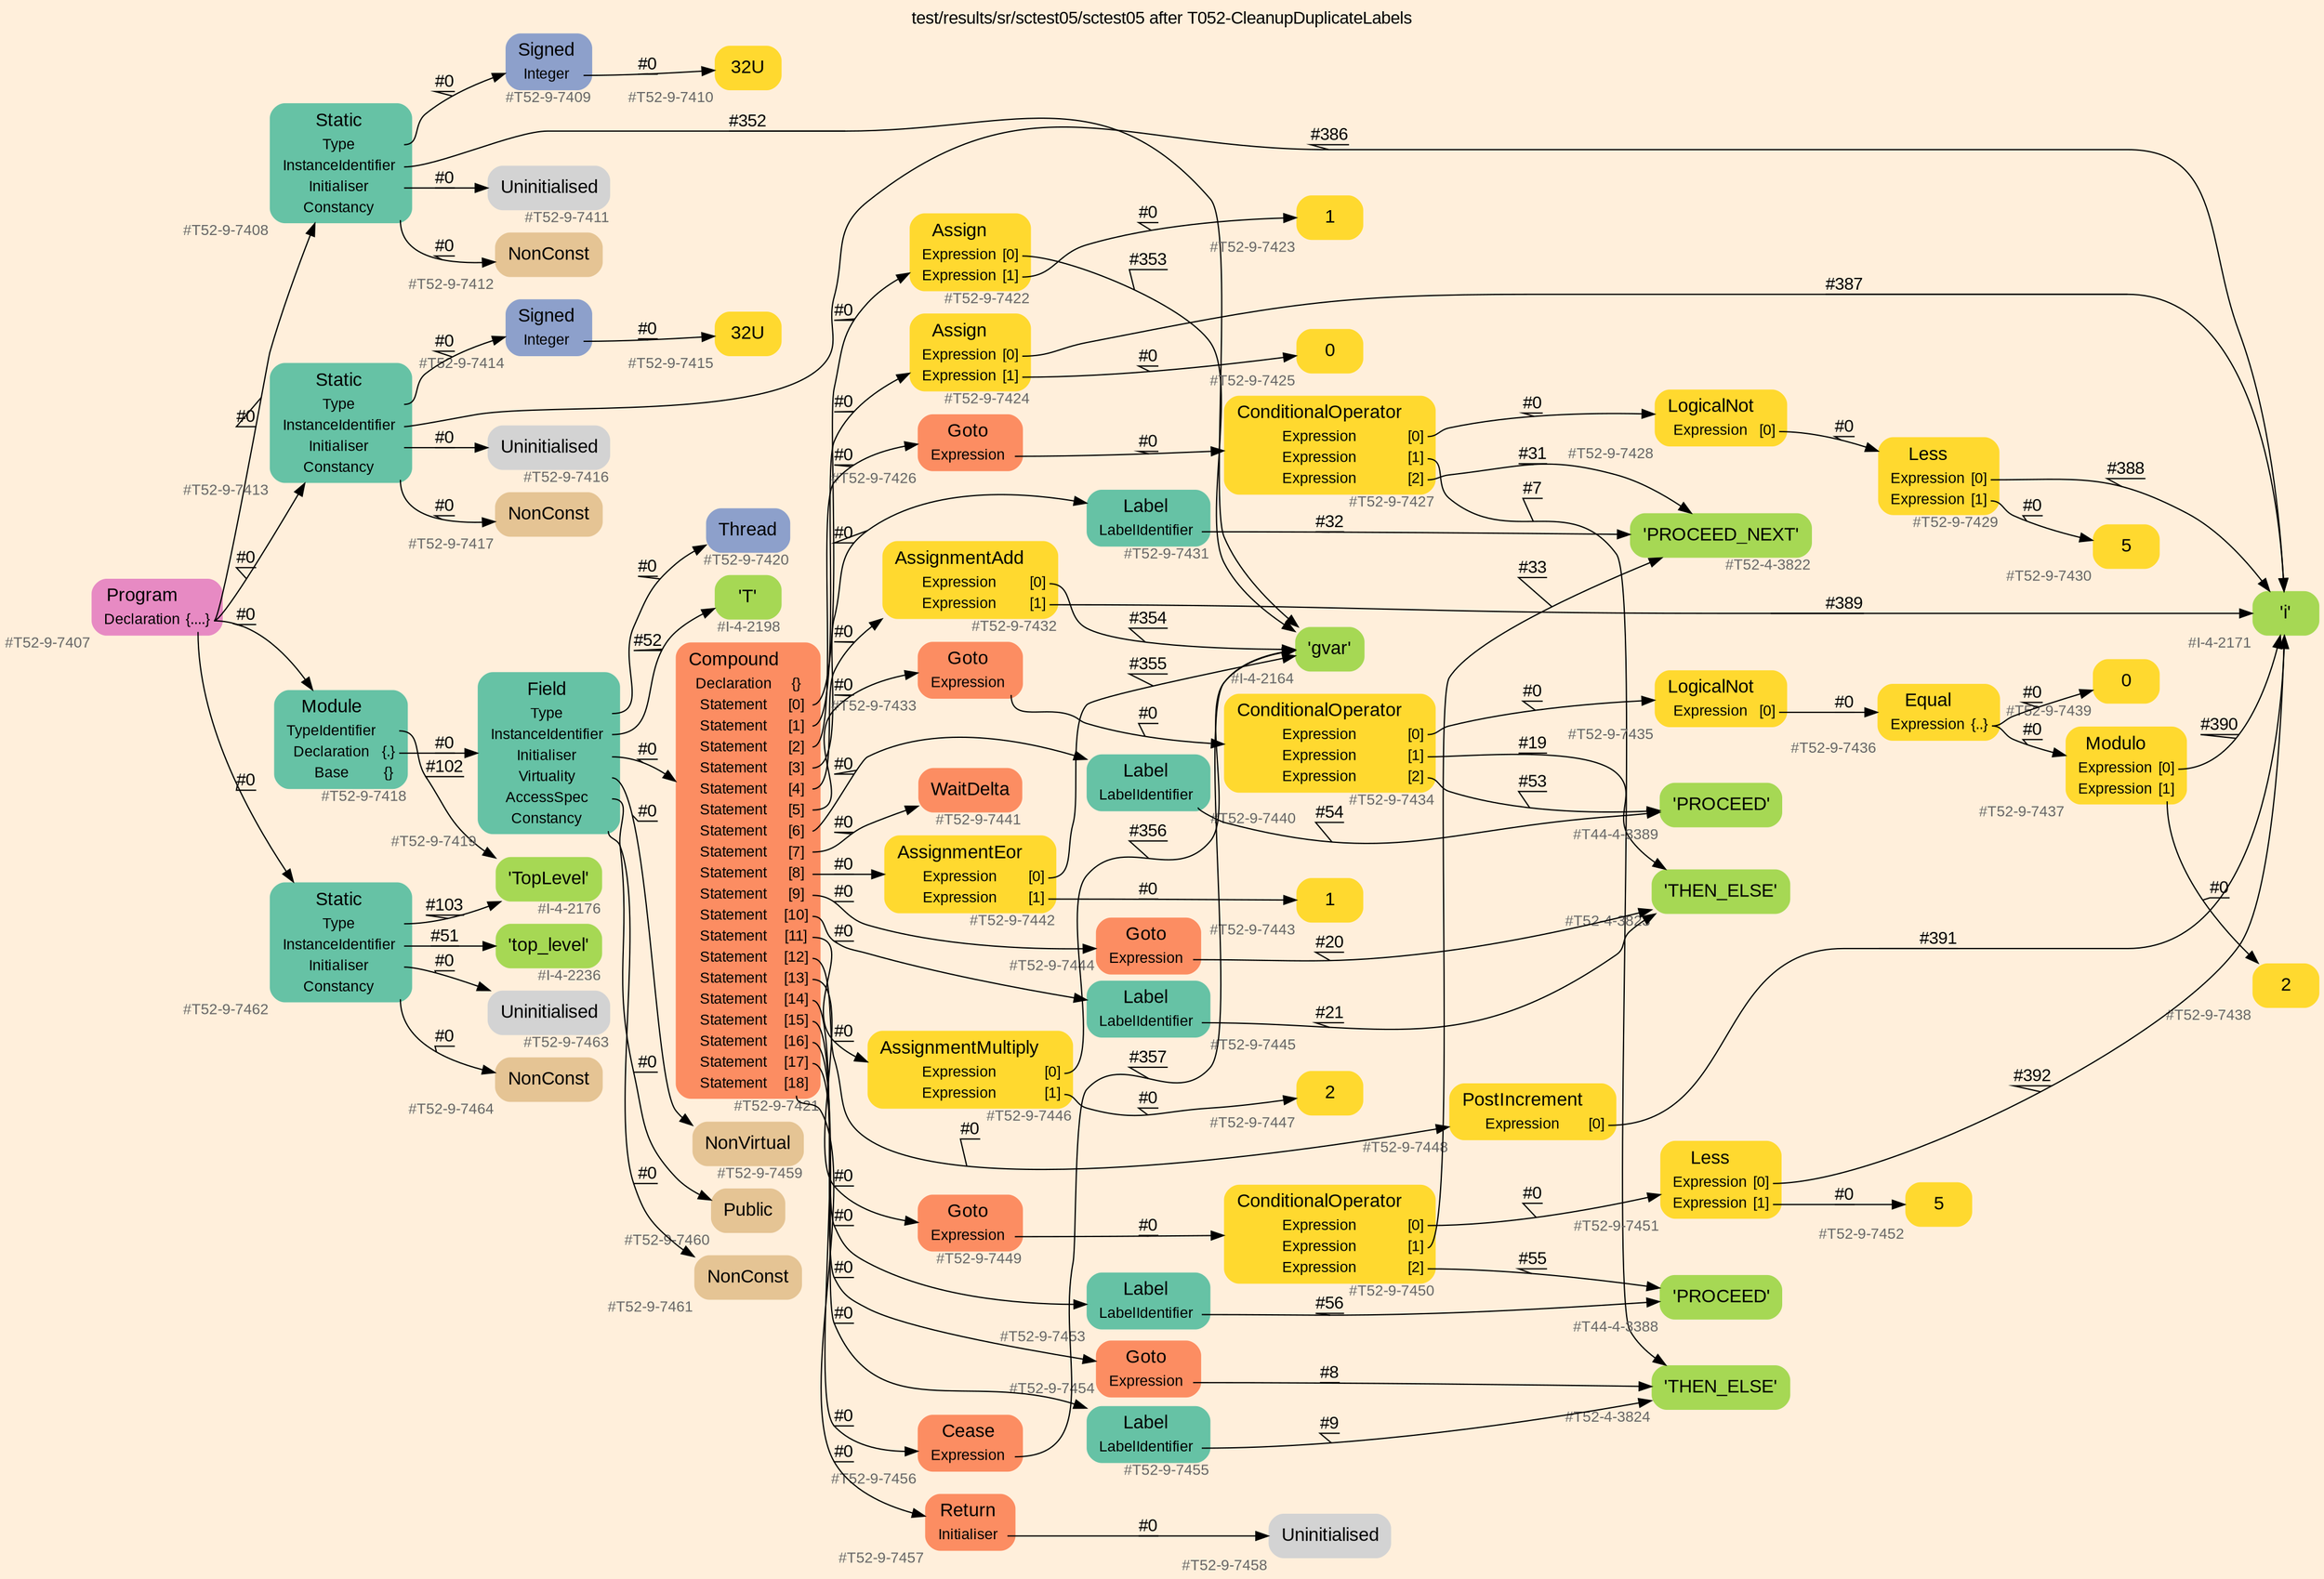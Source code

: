 digraph "test/results/sr/sctest05/sctest05 after T052-CleanupDuplicateLabels" {
label = "test/results/sr/sctest05/sctest05 after T052-CleanupDuplicateLabels"
labelloc = t
graph [
    rankdir = "LR"
    ranksep = 0.3
    bgcolor = antiquewhite1
    color = black
    fontcolor = black
    fontname = "Arial"
];
node [
    fontname = "Arial"
];
edge [
    fontname = "Arial"
];

// -------------------- node figure --------------------
// -------- block #T52-9-7407 ----------
"#T52-9-7407" [
    fillcolor = "/set28/4"
    xlabel = "#T52-9-7407"
    fontsize = "12"
    fontcolor = grey40
    shape = "plaintext"
    label = <<TABLE BORDER="0" CELLBORDER="0" CELLSPACING="0">
     <TR><TD><FONT COLOR="black" POINT-SIZE="15">Program</FONT></TD></TR>
     <TR><TD><FONT COLOR="black" POINT-SIZE="12">Declaration</FONT></TD><TD PORT="port0"><FONT COLOR="black" POINT-SIZE="12">{....}</FONT></TD></TR>
    </TABLE>>
    style = "rounded,filled"
];

// -------- block #T52-9-7408 ----------
"#T52-9-7408" [
    fillcolor = "/set28/1"
    xlabel = "#T52-9-7408"
    fontsize = "12"
    fontcolor = grey40
    shape = "plaintext"
    label = <<TABLE BORDER="0" CELLBORDER="0" CELLSPACING="0">
     <TR><TD><FONT COLOR="black" POINT-SIZE="15">Static</FONT></TD></TR>
     <TR><TD><FONT COLOR="black" POINT-SIZE="12">Type</FONT></TD><TD PORT="port0"></TD></TR>
     <TR><TD><FONT COLOR="black" POINT-SIZE="12">InstanceIdentifier</FONT></TD><TD PORT="port1"></TD></TR>
     <TR><TD><FONT COLOR="black" POINT-SIZE="12">Initialiser</FONT></TD><TD PORT="port2"></TD></TR>
     <TR><TD><FONT COLOR="black" POINT-SIZE="12">Constancy</FONT></TD><TD PORT="port3"></TD></TR>
    </TABLE>>
    style = "rounded,filled"
];

// -------- block #T52-9-7409 ----------
"#T52-9-7409" [
    fillcolor = "/set28/3"
    xlabel = "#T52-9-7409"
    fontsize = "12"
    fontcolor = grey40
    shape = "plaintext"
    label = <<TABLE BORDER="0" CELLBORDER="0" CELLSPACING="0">
     <TR><TD><FONT COLOR="black" POINT-SIZE="15">Signed</FONT></TD></TR>
     <TR><TD><FONT COLOR="black" POINT-SIZE="12">Integer</FONT></TD><TD PORT="port0"></TD></TR>
    </TABLE>>
    style = "rounded,filled"
];

// -------- block #T52-9-7410 ----------
"#T52-9-7410" [
    fillcolor = "/set28/6"
    xlabel = "#T52-9-7410"
    fontsize = "12"
    fontcolor = grey40
    shape = "plaintext"
    label = <<TABLE BORDER="0" CELLBORDER="0" CELLSPACING="0">
     <TR><TD><FONT COLOR="black" POINT-SIZE="15">32U</FONT></TD></TR>
    </TABLE>>
    style = "rounded,filled"
];

// -------- block #I-4-2164 ----------
"#I-4-2164" [
    fillcolor = "/set28/5"
    xlabel = "#I-4-2164"
    fontsize = "12"
    fontcolor = grey40
    shape = "plaintext"
    label = <<TABLE BORDER="0" CELLBORDER="0" CELLSPACING="0">
     <TR><TD><FONT COLOR="black" POINT-SIZE="15">'gvar'</FONT></TD></TR>
    </TABLE>>
    style = "rounded,filled"
];

// -------- block #T52-9-7411 ----------
"#T52-9-7411" [
    xlabel = "#T52-9-7411"
    fontsize = "12"
    fontcolor = grey40
    shape = "plaintext"
    label = <<TABLE BORDER="0" CELLBORDER="0" CELLSPACING="0">
     <TR><TD><FONT COLOR="black" POINT-SIZE="15">Uninitialised</FONT></TD></TR>
    </TABLE>>
    style = "rounded,filled"
];

// -------- block #T52-9-7412 ----------
"#T52-9-7412" [
    fillcolor = "/set28/7"
    xlabel = "#T52-9-7412"
    fontsize = "12"
    fontcolor = grey40
    shape = "plaintext"
    label = <<TABLE BORDER="0" CELLBORDER="0" CELLSPACING="0">
     <TR><TD><FONT COLOR="black" POINT-SIZE="15">NonConst</FONT></TD></TR>
    </TABLE>>
    style = "rounded,filled"
];

// -------- block #T52-9-7413 ----------
"#T52-9-7413" [
    fillcolor = "/set28/1"
    xlabel = "#T52-9-7413"
    fontsize = "12"
    fontcolor = grey40
    shape = "plaintext"
    label = <<TABLE BORDER="0" CELLBORDER="0" CELLSPACING="0">
     <TR><TD><FONT COLOR="black" POINT-SIZE="15">Static</FONT></TD></TR>
     <TR><TD><FONT COLOR="black" POINT-SIZE="12">Type</FONT></TD><TD PORT="port0"></TD></TR>
     <TR><TD><FONT COLOR="black" POINT-SIZE="12">InstanceIdentifier</FONT></TD><TD PORT="port1"></TD></TR>
     <TR><TD><FONT COLOR="black" POINT-SIZE="12">Initialiser</FONT></TD><TD PORT="port2"></TD></TR>
     <TR><TD><FONT COLOR="black" POINT-SIZE="12">Constancy</FONT></TD><TD PORT="port3"></TD></TR>
    </TABLE>>
    style = "rounded,filled"
];

// -------- block #T52-9-7414 ----------
"#T52-9-7414" [
    fillcolor = "/set28/3"
    xlabel = "#T52-9-7414"
    fontsize = "12"
    fontcolor = grey40
    shape = "plaintext"
    label = <<TABLE BORDER="0" CELLBORDER="0" CELLSPACING="0">
     <TR><TD><FONT COLOR="black" POINT-SIZE="15">Signed</FONT></TD></TR>
     <TR><TD><FONT COLOR="black" POINT-SIZE="12">Integer</FONT></TD><TD PORT="port0"></TD></TR>
    </TABLE>>
    style = "rounded,filled"
];

// -------- block #T52-9-7415 ----------
"#T52-9-7415" [
    fillcolor = "/set28/6"
    xlabel = "#T52-9-7415"
    fontsize = "12"
    fontcolor = grey40
    shape = "plaintext"
    label = <<TABLE BORDER="0" CELLBORDER="0" CELLSPACING="0">
     <TR><TD><FONT COLOR="black" POINT-SIZE="15">32U</FONT></TD></TR>
    </TABLE>>
    style = "rounded,filled"
];

// -------- block #I-4-2171 ----------
"#I-4-2171" [
    fillcolor = "/set28/5"
    xlabel = "#I-4-2171"
    fontsize = "12"
    fontcolor = grey40
    shape = "plaintext"
    label = <<TABLE BORDER="0" CELLBORDER="0" CELLSPACING="0">
     <TR><TD><FONT COLOR="black" POINT-SIZE="15">'i'</FONT></TD></TR>
    </TABLE>>
    style = "rounded,filled"
];

// -------- block #T52-9-7416 ----------
"#T52-9-7416" [
    xlabel = "#T52-9-7416"
    fontsize = "12"
    fontcolor = grey40
    shape = "plaintext"
    label = <<TABLE BORDER="0" CELLBORDER="0" CELLSPACING="0">
     <TR><TD><FONT COLOR="black" POINT-SIZE="15">Uninitialised</FONT></TD></TR>
    </TABLE>>
    style = "rounded,filled"
];

// -------- block #T52-9-7417 ----------
"#T52-9-7417" [
    fillcolor = "/set28/7"
    xlabel = "#T52-9-7417"
    fontsize = "12"
    fontcolor = grey40
    shape = "plaintext"
    label = <<TABLE BORDER="0" CELLBORDER="0" CELLSPACING="0">
     <TR><TD><FONT COLOR="black" POINT-SIZE="15">NonConst</FONT></TD></TR>
    </TABLE>>
    style = "rounded,filled"
];

// -------- block #T52-9-7418 ----------
"#T52-9-7418" [
    fillcolor = "/set28/1"
    xlabel = "#T52-9-7418"
    fontsize = "12"
    fontcolor = grey40
    shape = "plaintext"
    label = <<TABLE BORDER="0" CELLBORDER="0" CELLSPACING="0">
     <TR><TD><FONT COLOR="black" POINT-SIZE="15">Module</FONT></TD></TR>
     <TR><TD><FONT COLOR="black" POINT-SIZE="12">TypeIdentifier</FONT></TD><TD PORT="port0"></TD></TR>
     <TR><TD><FONT COLOR="black" POINT-SIZE="12">Declaration</FONT></TD><TD PORT="port1"><FONT COLOR="black" POINT-SIZE="12">{.}</FONT></TD></TR>
     <TR><TD><FONT COLOR="black" POINT-SIZE="12">Base</FONT></TD><TD PORT="port2"><FONT COLOR="black" POINT-SIZE="12">{}</FONT></TD></TR>
    </TABLE>>
    style = "rounded,filled"
];

// -------- block #I-4-2176 ----------
"#I-4-2176" [
    fillcolor = "/set28/5"
    xlabel = "#I-4-2176"
    fontsize = "12"
    fontcolor = grey40
    shape = "plaintext"
    label = <<TABLE BORDER="0" CELLBORDER="0" CELLSPACING="0">
     <TR><TD><FONT COLOR="black" POINT-SIZE="15">'TopLevel'</FONT></TD></TR>
    </TABLE>>
    style = "rounded,filled"
];

// -------- block #T52-9-7419 ----------
"#T52-9-7419" [
    fillcolor = "/set28/1"
    xlabel = "#T52-9-7419"
    fontsize = "12"
    fontcolor = grey40
    shape = "plaintext"
    label = <<TABLE BORDER="0" CELLBORDER="0" CELLSPACING="0">
     <TR><TD><FONT COLOR="black" POINT-SIZE="15">Field</FONT></TD></TR>
     <TR><TD><FONT COLOR="black" POINT-SIZE="12">Type</FONT></TD><TD PORT="port0"></TD></TR>
     <TR><TD><FONT COLOR="black" POINT-SIZE="12">InstanceIdentifier</FONT></TD><TD PORT="port1"></TD></TR>
     <TR><TD><FONT COLOR="black" POINT-SIZE="12">Initialiser</FONT></TD><TD PORT="port2"></TD></TR>
     <TR><TD><FONT COLOR="black" POINT-SIZE="12">Virtuality</FONT></TD><TD PORT="port3"></TD></TR>
     <TR><TD><FONT COLOR="black" POINT-SIZE="12">AccessSpec</FONT></TD><TD PORT="port4"></TD></TR>
     <TR><TD><FONT COLOR="black" POINT-SIZE="12">Constancy</FONT></TD><TD PORT="port5"></TD></TR>
    </TABLE>>
    style = "rounded,filled"
];

// -------- block #T52-9-7420 ----------
"#T52-9-7420" [
    fillcolor = "/set28/3"
    xlabel = "#T52-9-7420"
    fontsize = "12"
    fontcolor = grey40
    shape = "plaintext"
    label = <<TABLE BORDER="0" CELLBORDER="0" CELLSPACING="0">
     <TR><TD><FONT COLOR="black" POINT-SIZE="15">Thread</FONT></TD></TR>
    </TABLE>>
    style = "rounded,filled"
];

// -------- block #I-4-2198 ----------
"#I-4-2198" [
    fillcolor = "/set28/5"
    xlabel = "#I-4-2198"
    fontsize = "12"
    fontcolor = grey40
    shape = "plaintext"
    label = <<TABLE BORDER="0" CELLBORDER="0" CELLSPACING="0">
     <TR><TD><FONT COLOR="black" POINT-SIZE="15">'T'</FONT></TD></TR>
    </TABLE>>
    style = "rounded,filled"
];

// -------- block #T52-9-7421 ----------
"#T52-9-7421" [
    fillcolor = "/set28/2"
    xlabel = "#T52-9-7421"
    fontsize = "12"
    fontcolor = grey40
    shape = "plaintext"
    label = <<TABLE BORDER="0" CELLBORDER="0" CELLSPACING="0">
     <TR><TD><FONT COLOR="black" POINT-SIZE="15">Compound</FONT></TD></TR>
     <TR><TD><FONT COLOR="black" POINT-SIZE="12">Declaration</FONT></TD><TD PORT="port0"><FONT COLOR="black" POINT-SIZE="12">{}</FONT></TD></TR>
     <TR><TD><FONT COLOR="black" POINT-SIZE="12">Statement</FONT></TD><TD PORT="port1"><FONT COLOR="black" POINT-SIZE="12">[0]</FONT></TD></TR>
     <TR><TD><FONT COLOR="black" POINT-SIZE="12">Statement</FONT></TD><TD PORT="port2"><FONT COLOR="black" POINT-SIZE="12">[1]</FONT></TD></TR>
     <TR><TD><FONT COLOR="black" POINT-SIZE="12">Statement</FONT></TD><TD PORT="port3"><FONT COLOR="black" POINT-SIZE="12">[2]</FONT></TD></TR>
     <TR><TD><FONT COLOR="black" POINT-SIZE="12">Statement</FONT></TD><TD PORT="port4"><FONT COLOR="black" POINT-SIZE="12">[3]</FONT></TD></TR>
     <TR><TD><FONT COLOR="black" POINT-SIZE="12">Statement</FONT></TD><TD PORT="port5"><FONT COLOR="black" POINT-SIZE="12">[4]</FONT></TD></TR>
     <TR><TD><FONT COLOR="black" POINT-SIZE="12">Statement</FONT></TD><TD PORT="port6"><FONT COLOR="black" POINT-SIZE="12">[5]</FONT></TD></TR>
     <TR><TD><FONT COLOR="black" POINT-SIZE="12">Statement</FONT></TD><TD PORT="port7"><FONT COLOR="black" POINT-SIZE="12">[6]</FONT></TD></TR>
     <TR><TD><FONT COLOR="black" POINT-SIZE="12">Statement</FONT></TD><TD PORT="port8"><FONT COLOR="black" POINT-SIZE="12">[7]</FONT></TD></TR>
     <TR><TD><FONT COLOR="black" POINT-SIZE="12">Statement</FONT></TD><TD PORT="port9"><FONT COLOR="black" POINT-SIZE="12">[8]</FONT></TD></TR>
     <TR><TD><FONT COLOR="black" POINT-SIZE="12">Statement</FONT></TD><TD PORT="port10"><FONT COLOR="black" POINT-SIZE="12">[9]</FONT></TD></TR>
     <TR><TD><FONT COLOR="black" POINT-SIZE="12">Statement</FONT></TD><TD PORT="port11"><FONT COLOR="black" POINT-SIZE="12">[10]</FONT></TD></TR>
     <TR><TD><FONT COLOR="black" POINT-SIZE="12">Statement</FONT></TD><TD PORT="port12"><FONT COLOR="black" POINT-SIZE="12">[11]</FONT></TD></TR>
     <TR><TD><FONT COLOR="black" POINT-SIZE="12">Statement</FONT></TD><TD PORT="port13"><FONT COLOR="black" POINT-SIZE="12">[12]</FONT></TD></TR>
     <TR><TD><FONT COLOR="black" POINT-SIZE="12">Statement</FONT></TD><TD PORT="port14"><FONT COLOR="black" POINT-SIZE="12">[13]</FONT></TD></TR>
     <TR><TD><FONT COLOR="black" POINT-SIZE="12">Statement</FONT></TD><TD PORT="port15"><FONT COLOR="black" POINT-SIZE="12">[14]</FONT></TD></TR>
     <TR><TD><FONT COLOR="black" POINT-SIZE="12">Statement</FONT></TD><TD PORT="port16"><FONT COLOR="black" POINT-SIZE="12">[15]</FONT></TD></TR>
     <TR><TD><FONT COLOR="black" POINT-SIZE="12">Statement</FONT></TD><TD PORT="port17"><FONT COLOR="black" POINT-SIZE="12">[16]</FONT></TD></TR>
     <TR><TD><FONT COLOR="black" POINT-SIZE="12">Statement</FONT></TD><TD PORT="port18"><FONT COLOR="black" POINT-SIZE="12">[17]</FONT></TD></TR>
     <TR><TD><FONT COLOR="black" POINT-SIZE="12">Statement</FONT></TD><TD PORT="port19"><FONT COLOR="black" POINT-SIZE="12">[18]</FONT></TD></TR>
    </TABLE>>
    style = "rounded,filled"
];

// -------- block #T52-9-7422 ----------
"#T52-9-7422" [
    fillcolor = "/set28/6"
    xlabel = "#T52-9-7422"
    fontsize = "12"
    fontcolor = grey40
    shape = "plaintext"
    label = <<TABLE BORDER="0" CELLBORDER="0" CELLSPACING="0">
     <TR><TD><FONT COLOR="black" POINT-SIZE="15">Assign</FONT></TD></TR>
     <TR><TD><FONT COLOR="black" POINT-SIZE="12">Expression</FONT></TD><TD PORT="port0"><FONT COLOR="black" POINT-SIZE="12">[0]</FONT></TD></TR>
     <TR><TD><FONT COLOR="black" POINT-SIZE="12">Expression</FONT></TD><TD PORT="port1"><FONT COLOR="black" POINT-SIZE="12">[1]</FONT></TD></TR>
    </TABLE>>
    style = "rounded,filled"
];

// -------- block #T52-9-7423 ----------
"#T52-9-7423" [
    fillcolor = "/set28/6"
    xlabel = "#T52-9-7423"
    fontsize = "12"
    fontcolor = grey40
    shape = "plaintext"
    label = <<TABLE BORDER="0" CELLBORDER="0" CELLSPACING="0">
     <TR><TD><FONT COLOR="black" POINT-SIZE="15">1</FONT></TD></TR>
    </TABLE>>
    style = "rounded,filled"
];

// -------- block #T52-9-7424 ----------
"#T52-9-7424" [
    fillcolor = "/set28/6"
    xlabel = "#T52-9-7424"
    fontsize = "12"
    fontcolor = grey40
    shape = "plaintext"
    label = <<TABLE BORDER="0" CELLBORDER="0" CELLSPACING="0">
     <TR><TD><FONT COLOR="black" POINT-SIZE="15">Assign</FONT></TD></TR>
     <TR><TD><FONT COLOR="black" POINT-SIZE="12">Expression</FONT></TD><TD PORT="port0"><FONT COLOR="black" POINT-SIZE="12">[0]</FONT></TD></TR>
     <TR><TD><FONT COLOR="black" POINT-SIZE="12">Expression</FONT></TD><TD PORT="port1"><FONT COLOR="black" POINT-SIZE="12">[1]</FONT></TD></TR>
    </TABLE>>
    style = "rounded,filled"
];

// -------- block #T52-9-7425 ----------
"#T52-9-7425" [
    fillcolor = "/set28/6"
    xlabel = "#T52-9-7425"
    fontsize = "12"
    fontcolor = grey40
    shape = "plaintext"
    label = <<TABLE BORDER="0" CELLBORDER="0" CELLSPACING="0">
     <TR><TD><FONT COLOR="black" POINT-SIZE="15">0</FONT></TD></TR>
    </TABLE>>
    style = "rounded,filled"
];

// -------- block #T52-9-7426 ----------
"#T52-9-7426" [
    fillcolor = "/set28/2"
    xlabel = "#T52-9-7426"
    fontsize = "12"
    fontcolor = grey40
    shape = "plaintext"
    label = <<TABLE BORDER="0" CELLBORDER="0" CELLSPACING="0">
     <TR><TD><FONT COLOR="black" POINT-SIZE="15">Goto</FONT></TD></TR>
     <TR><TD><FONT COLOR="black" POINT-SIZE="12">Expression</FONT></TD><TD PORT="port0"></TD></TR>
    </TABLE>>
    style = "rounded,filled"
];

// -------- block #T52-9-7427 ----------
"#T52-9-7427" [
    fillcolor = "/set28/6"
    xlabel = "#T52-9-7427"
    fontsize = "12"
    fontcolor = grey40
    shape = "plaintext"
    label = <<TABLE BORDER="0" CELLBORDER="0" CELLSPACING="0">
     <TR><TD><FONT COLOR="black" POINT-SIZE="15">ConditionalOperator</FONT></TD></TR>
     <TR><TD><FONT COLOR="black" POINT-SIZE="12">Expression</FONT></TD><TD PORT="port0"><FONT COLOR="black" POINT-SIZE="12">[0]</FONT></TD></TR>
     <TR><TD><FONT COLOR="black" POINT-SIZE="12">Expression</FONT></TD><TD PORT="port1"><FONT COLOR="black" POINT-SIZE="12">[1]</FONT></TD></TR>
     <TR><TD><FONT COLOR="black" POINT-SIZE="12">Expression</FONT></TD><TD PORT="port2"><FONT COLOR="black" POINT-SIZE="12">[2]</FONT></TD></TR>
    </TABLE>>
    style = "rounded,filled"
];

// -------- block #T52-9-7428 ----------
"#T52-9-7428" [
    fillcolor = "/set28/6"
    xlabel = "#T52-9-7428"
    fontsize = "12"
    fontcolor = grey40
    shape = "plaintext"
    label = <<TABLE BORDER="0" CELLBORDER="0" CELLSPACING="0">
     <TR><TD><FONT COLOR="black" POINT-SIZE="15">LogicalNot</FONT></TD></TR>
     <TR><TD><FONT COLOR="black" POINT-SIZE="12">Expression</FONT></TD><TD PORT="port0"><FONT COLOR="black" POINT-SIZE="12">[0]</FONT></TD></TR>
    </TABLE>>
    style = "rounded,filled"
];

// -------- block #T52-9-7429 ----------
"#T52-9-7429" [
    fillcolor = "/set28/6"
    xlabel = "#T52-9-7429"
    fontsize = "12"
    fontcolor = grey40
    shape = "plaintext"
    label = <<TABLE BORDER="0" CELLBORDER="0" CELLSPACING="0">
     <TR><TD><FONT COLOR="black" POINT-SIZE="15">Less</FONT></TD></TR>
     <TR><TD><FONT COLOR="black" POINT-SIZE="12">Expression</FONT></TD><TD PORT="port0"><FONT COLOR="black" POINT-SIZE="12">[0]</FONT></TD></TR>
     <TR><TD><FONT COLOR="black" POINT-SIZE="12">Expression</FONT></TD><TD PORT="port1"><FONT COLOR="black" POINT-SIZE="12">[1]</FONT></TD></TR>
    </TABLE>>
    style = "rounded,filled"
];

// -------- block #T52-9-7430 ----------
"#T52-9-7430" [
    fillcolor = "/set28/6"
    xlabel = "#T52-9-7430"
    fontsize = "12"
    fontcolor = grey40
    shape = "plaintext"
    label = <<TABLE BORDER="0" CELLBORDER="0" CELLSPACING="0">
     <TR><TD><FONT COLOR="black" POINT-SIZE="15">5</FONT></TD></TR>
    </TABLE>>
    style = "rounded,filled"
];

// -------- block #T52-4-3824 ----------
"#T52-4-3824" [
    fillcolor = "/set28/5"
    xlabel = "#T52-4-3824"
    fontsize = "12"
    fontcolor = grey40
    shape = "plaintext"
    label = <<TABLE BORDER="0" CELLBORDER="0" CELLSPACING="0">
     <TR><TD><FONT COLOR="black" POINT-SIZE="15">'THEN_ELSE'</FONT></TD></TR>
    </TABLE>>
    style = "rounded,filled"
];

// -------- block #T52-4-3822 ----------
"#T52-4-3822" [
    fillcolor = "/set28/5"
    xlabel = "#T52-4-3822"
    fontsize = "12"
    fontcolor = grey40
    shape = "plaintext"
    label = <<TABLE BORDER="0" CELLBORDER="0" CELLSPACING="0">
     <TR><TD><FONT COLOR="black" POINT-SIZE="15">'PROCEED_NEXT'</FONT></TD></TR>
    </TABLE>>
    style = "rounded,filled"
];

// -------- block #T52-9-7431 ----------
"#T52-9-7431" [
    fillcolor = "/set28/1"
    xlabel = "#T52-9-7431"
    fontsize = "12"
    fontcolor = grey40
    shape = "plaintext"
    label = <<TABLE BORDER="0" CELLBORDER="0" CELLSPACING="0">
     <TR><TD><FONT COLOR="black" POINT-SIZE="15">Label</FONT></TD></TR>
     <TR><TD><FONT COLOR="black" POINT-SIZE="12">LabelIdentifier</FONT></TD><TD PORT="port0"></TD></TR>
    </TABLE>>
    style = "rounded,filled"
];

// -------- block #T52-9-7432 ----------
"#T52-9-7432" [
    fillcolor = "/set28/6"
    xlabel = "#T52-9-7432"
    fontsize = "12"
    fontcolor = grey40
    shape = "plaintext"
    label = <<TABLE BORDER="0" CELLBORDER="0" CELLSPACING="0">
     <TR><TD><FONT COLOR="black" POINT-SIZE="15">AssignmentAdd</FONT></TD></TR>
     <TR><TD><FONT COLOR="black" POINT-SIZE="12">Expression</FONT></TD><TD PORT="port0"><FONT COLOR="black" POINT-SIZE="12">[0]</FONT></TD></TR>
     <TR><TD><FONT COLOR="black" POINT-SIZE="12">Expression</FONT></TD><TD PORT="port1"><FONT COLOR="black" POINT-SIZE="12">[1]</FONT></TD></TR>
    </TABLE>>
    style = "rounded,filled"
];

// -------- block #T52-9-7433 ----------
"#T52-9-7433" [
    fillcolor = "/set28/2"
    xlabel = "#T52-9-7433"
    fontsize = "12"
    fontcolor = grey40
    shape = "plaintext"
    label = <<TABLE BORDER="0" CELLBORDER="0" CELLSPACING="0">
     <TR><TD><FONT COLOR="black" POINT-SIZE="15">Goto</FONT></TD></TR>
     <TR><TD><FONT COLOR="black" POINT-SIZE="12">Expression</FONT></TD><TD PORT="port0"></TD></TR>
    </TABLE>>
    style = "rounded,filled"
];

// -------- block #T52-9-7434 ----------
"#T52-9-7434" [
    fillcolor = "/set28/6"
    xlabel = "#T52-9-7434"
    fontsize = "12"
    fontcolor = grey40
    shape = "plaintext"
    label = <<TABLE BORDER="0" CELLBORDER="0" CELLSPACING="0">
     <TR><TD><FONT COLOR="black" POINT-SIZE="15">ConditionalOperator</FONT></TD></TR>
     <TR><TD><FONT COLOR="black" POINT-SIZE="12">Expression</FONT></TD><TD PORT="port0"><FONT COLOR="black" POINT-SIZE="12">[0]</FONT></TD></TR>
     <TR><TD><FONT COLOR="black" POINT-SIZE="12">Expression</FONT></TD><TD PORT="port1"><FONT COLOR="black" POINT-SIZE="12">[1]</FONT></TD></TR>
     <TR><TD><FONT COLOR="black" POINT-SIZE="12">Expression</FONT></TD><TD PORT="port2"><FONT COLOR="black" POINT-SIZE="12">[2]</FONT></TD></TR>
    </TABLE>>
    style = "rounded,filled"
];

// -------- block #T52-9-7435 ----------
"#T52-9-7435" [
    fillcolor = "/set28/6"
    xlabel = "#T52-9-7435"
    fontsize = "12"
    fontcolor = grey40
    shape = "plaintext"
    label = <<TABLE BORDER="0" CELLBORDER="0" CELLSPACING="0">
     <TR><TD><FONT COLOR="black" POINT-SIZE="15">LogicalNot</FONT></TD></TR>
     <TR><TD><FONT COLOR="black" POINT-SIZE="12">Expression</FONT></TD><TD PORT="port0"><FONT COLOR="black" POINT-SIZE="12">[0]</FONT></TD></TR>
    </TABLE>>
    style = "rounded,filled"
];

// -------- block #T52-9-7436 ----------
"#T52-9-7436" [
    fillcolor = "/set28/6"
    xlabel = "#T52-9-7436"
    fontsize = "12"
    fontcolor = grey40
    shape = "plaintext"
    label = <<TABLE BORDER="0" CELLBORDER="0" CELLSPACING="0">
     <TR><TD><FONT COLOR="black" POINT-SIZE="15">Equal</FONT></TD></TR>
     <TR><TD><FONT COLOR="black" POINT-SIZE="12">Expression</FONT></TD><TD PORT="port0"><FONT COLOR="black" POINT-SIZE="12">{..}</FONT></TD></TR>
    </TABLE>>
    style = "rounded,filled"
];

// -------- block #T52-9-7437 ----------
"#T52-9-7437" [
    fillcolor = "/set28/6"
    xlabel = "#T52-9-7437"
    fontsize = "12"
    fontcolor = grey40
    shape = "plaintext"
    label = <<TABLE BORDER="0" CELLBORDER="0" CELLSPACING="0">
     <TR><TD><FONT COLOR="black" POINT-SIZE="15">Modulo</FONT></TD></TR>
     <TR><TD><FONT COLOR="black" POINT-SIZE="12">Expression</FONT></TD><TD PORT="port0"><FONT COLOR="black" POINT-SIZE="12">[0]</FONT></TD></TR>
     <TR><TD><FONT COLOR="black" POINT-SIZE="12">Expression</FONT></TD><TD PORT="port1"><FONT COLOR="black" POINT-SIZE="12">[1]</FONT></TD></TR>
    </TABLE>>
    style = "rounded,filled"
];

// -------- block #T52-9-7438 ----------
"#T52-9-7438" [
    fillcolor = "/set28/6"
    xlabel = "#T52-9-7438"
    fontsize = "12"
    fontcolor = grey40
    shape = "plaintext"
    label = <<TABLE BORDER="0" CELLBORDER="0" CELLSPACING="0">
     <TR><TD><FONT COLOR="black" POINT-SIZE="15">2</FONT></TD></TR>
    </TABLE>>
    style = "rounded,filled"
];

// -------- block #T52-9-7439 ----------
"#T52-9-7439" [
    fillcolor = "/set28/6"
    xlabel = "#T52-9-7439"
    fontsize = "12"
    fontcolor = grey40
    shape = "plaintext"
    label = <<TABLE BORDER="0" CELLBORDER="0" CELLSPACING="0">
     <TR><TD><FONT COLOR="black" POINT-SIZE="15">0</FONT></TD></TR>
    </TABLE>>
    style = "rounded,filled"
];

// -------- block #T52-4-3823 ----------
"#T52-4-3823" [
    fillcolor = "/set28/5"
    xlabel = "#T52-4-3823"
    fontsize = "12"
    fontcolor = grey40
    shape = "plaintext"
    label = <<TABLE BORDER="0" CELLBORDER="0" CELLSPACING="0">
     <TR><TD><FONT COLOR="black" POINT-SIZE="15">'THEN_ELSE'</FONT></TD></TR>
    </TABLE>>
    style = "rounded,filled"
];

// -------- block #T44-4-3389 ----------
"#T44-4-3389" [
    fillcolor = "/set28/5"
    xlabel = "#T44-4-3389"
    fontsize = "12"
    fontcolor = grey40
    shape = "plaintext"
    label = <<TABLE BORDER="0" CELLBORDER="0" CELLSPACING="0">
     <TR><TD><FONT COLOR="black" POINT-SIZE="15">'PROCEED'</FONT></TD></TR>
    </TABLE>>
    style = "rounded,filled"
];

// -------- block #T52-9-7440 ----------
"#T52-9-7440" [
    fillcolor = "/set28/1"
    xlabel = "#T52-9-7440"
    fontsize = "12"
    fontcolor = grey40
    shape = "plaintext"
    label = <<TABLE BORDER="0" CELLBORDER="0" CELLSPACING="0">
     <TR><TD><FONT COLOR="black" POINT-SIZE="15">Label</FONT></TD></TR>
     <TR><TD><FONT COLOR="black" POINT-SIZE="12">LabelIdentifier</FONT></TD><TD PORT="port0"></TD></TR>
    </TABLE>>
    style = "rounded,filled"
];

// -------- block #T52-9-7441 ----------
"#T52-9-7441" [
    fillcolor = "/set28/2"
    xlabel = "#T52-9-7441"
    fontsize = "12"
    fontcolor = grey40
    shape = "plaintext"
    label = <<TABLE BORDER="0" CELLBORDER="0" CELLSPACING="0">
     <TR><TD><FONT COLOR="black" POINT-SIZE="15">WaitDelta</FONT></TD></TR>
    </TABLE>>
    style = "rounded,filled"
];

// -------- block #T52-9-7442 ----------
"#T52-9-7442" [
    fillcolor = "/set28/6"
    xlabel = "#T52-9-7442"
    fontsize = "12"
    fontcolor = grey40
    shape = "plaintext"
    label = <<TABLE BORDER="0" CELLBORDER="0" CELLSPACING="0">
     <TR><TD><FONT COLOR="black" POINT-SIZE="15">AssignmentEor</FONT></TD></TR>
     <TR><TD><FONT COLOR="black" POINT-SIZE="12">Expression</FONT></TD><TD PORT="port0"><FONT COLOR="black" POINT-SIZE="12">[0]</FONT></TD></TR>
     <TR><TD><FONT COLOR="black" POINT-SIZE="12">Expression</FONT></TD><TD PORT="port1"><FONT COLOR="black" POINT-SIZE="12">[1]</FONT></TD></TR>
    </TABLE>>
    style = "rounded,filled"
];

// -------- block #T52-9-7443 ----------
"#T52-9-7443" [
    fillcolor = "/set28/6"
    xlabel = "#T52-9-7443"
    fontsize = "12"
    fontcolor = grey40
    shape = "plaintext"
    label = <<TABLE BORDER="0" CELLBORDER="0" CELLSPACING="0">
     <TR><TD><FONT COLOR="black" POINT-SIZE="15">1</FONT></TD></TR>
    </TABLE>>
    style = "rounded,filled"
];

// -------- block #T52-9-7444 ----------
"#T52-9-7444" [
    fillcolor = "/set28/2"
    xlabel = "#T52-9-7444"
    fontsize = "12"
    fontcolor = grey40
    shape = "plaintext"
    label = <<TABLE BORDER="0" CELLBORDER="0" CELLSPACING="0">
     <TR><TD><FONT COLOR="black" POINT-SIZE="15">Goto</FONT></TD></TR>
     <TR><TD><FONT COLOR="black" POINT-SIZE="12">Expression</FONT></TD><TD PORT="port0"></TD></TR>
    </TABLE>>
    style = "rounded,filled"
];

// -------- block #T52-9-7445 ----------
"#T52-9-7445" [
    fillcolor = "/set28/1"
    xlabel = "#T52-9-7445"
    fontsize = "12"
    fontcolor = grey40
    shape = "plaintext"
    label = <<TABLE BORDER="0" CELLBORDER="0" CELLSPACING="0">
     <TR><TD><FONT COLOR="black" POINT-SIZE="15">Label</FONT></TD></TR>
     <TR><TD><FONT COLOR="black" POINT-SIZE="12">LabelIdentifier</FONT></TD><TD PORT="port0"></TD></TR>
    </TABLE>>
    style = "rounded,filled"
];

// -------- block #T52-9-7446 ----------
"#T52-9-7446" [
    fillcolor = "/set28/6"
    xlabel = "#T52-9-7446"
    fontsize = "12"
    fontcolor = grey40
    shape = "plaintext"
    label = <<TABLE BORDER="0" CELLBORDER="0" CELLSPACING="0">
     <TR><TD><FONT COLOR="black" POINT-SIZE="15">AssignmentMultiply</FONT></TD></TR>
     <TR><TD><FONT COLOR="black" POINT-SIZE="12">Expression</FONT></TD><TD PORT="port0"><FONT COLOR="black" POINT-SIZE="12">[0]</FONT></TD></TR>
     <TR><TD><FONT COLOR="black" POINT-SIZE="12">Expression</FONT></TD><TD PORT="port1"><FONT COLOR="black" POINT-SIZE="12">[1]</FONT></TD></TR>
    </TABLE>>
    style = "rounded,filled"
];

// -------- block #T52-9-7447 ----------
"#T52-9-7447" [
    fillcolor = "/set28/6"
    xlabel = "#T52-9-7447"
    fontsize = "12"
    fontcolor = grey40
    shape = "plaintext"
    label = <<TABLE BORDER="0" CELLBORDER="0" CELLSPACING="0">
     <TR><TD><FONT COLOR="black" POINT-SIZE="15">2</FONT></TD></TR>
    </TABLE>>
    style = "rounded,filled"
];

// -------- block #T52-9-7448 ----------
"#T52-9-7448" [
    fillcolor = "/set28/6"
    xlabel = "#T52-9-7448"
    fontsize = "12"
    fontcolor = grey40
    shape = "plaintext"
    label = <<TABLE BORDER="0" CELLBORDER="0" CELLSPACING="0">
     <TR><TD><FONT COLOR="black" POINT-SIZE="15">PostIncrement</FONT></TD></TR>
     <TR><TD><FONT COLOR="black" POINT-SIZE="12">Expression</FONT></TD><TD PORT="port0"><FONT COLOR="black" POINT-SIZE="12">[0]</FONT></TD></TR>
    </TABLE>>
    style = "rounded,filled"
];

// -------- block #T52-9-7449 ----------
"#T52-9-7449" [
    fillcolor = "/set28/2"
    xlabel = "#T52-9-7449"
    fontsize = "12"
    fontcolor = grey40
    shape = "plaintext"
    label = <<TABLE BORDER="0" CELLBORDER="0" CELLSPACING="0">
     <TR><TD><FONT COLOR="black" POINT-SIZE="15">Goto</FONT></TD></TR>
     <TR><TD><FONT COLOR="black" POINT-SIZE="12">Expression</FONT></TD><TD PORT="port0"></TD></TR>
    </TABLE>>
    style = "rounded,filled"
];

// -------- block #T52-9-7450 ----------
"#T52-9-7450" [
    fillcolor = "/set28/6"
    xlabel = "#T52-9-7450"
    fontsize = "12"
    fontcolor = grey40
    shape = "plaintext"
    label = <<TABLE BORDER="0" CELLBORDER="0" CELLSPACING="0">
     <TR><TD><FONT COLOR="black" POINT-SIZE="15">ConditionalOperator</FONT></TD></TR>
     <TR><TD><FONT COLOR="black" POINT-SIZE="12">Expression</FONT></TD><TD PORT="port0"><FONT COLOR="black" POINT-SIZE="12">[0]</FONT></TD></TR>
     <TR><TD><FONT COLOR="black" POINT-SIZE="12">Expression</FONT></TD><TD PORT="port1"><FONT COLOR="black" POINT-SIZE="12">[1]</FONT></TD></TR>
     <TR><TD><FONT COLOR="black" POINT-SIZE="12">Expression</FONT></TD><TD PORT="port2"><FONT COLOR="black" POINT-SIZE="12">[2]</FONT></TD></TR>
    </TABLE>>
    style = "rounded,filled"
];

// -------- block #T52-9-7451 ----------
"#T52-9-7451" [
    fillcolor = "/set28/6"
    xlabel = "#T52-9-7451"
    fontsize = "12"
    fontcolor = grey40
    shape = "plaintext"
    label = <<TABLE BORDER="0" CELLBORDER="0" CELLSPACING="0">
     <TR><TD><FONT COLOR="black" POINT-SIZE="15">Less</FONT></TD></TR>
     <TR><TD><FONT COLOR="black" POINT-SIZE="12">Expression</FONT></TD><TD PORT="port0"><FONT COLOR="black" POINT-SIZE="12">[0]</FONT></TD></TR>
     <TR><TD><FONT COLOR="black" POINT-SIZE="12">Expression</FONT></TD><TD PORT="port1"><FONT COLOR="black" POINT-SIZE="12">[1]</FONT></TD></TR>
    </TABLE>>
    style = "rounded,filled"
];

// -------- block #T52-9-7452 ----------
"#T52-9-7452" [
    fillcolor = "/set28/6"
    xlabel = "#T52-9-7452"
    fontsize = "12"
    fontcolor = grey40
    shape = "plaintext"
    label = <<TABLE BORDER="0" CELLBORDER="0" CELLSPACING="0">
     <TR><TD><FONT COLOR="black" POINT-SIZE="15">5</FONT></TD></TR>
    </TABLE>>
    style = "rounded,filled"
];

// -------- block #T44-4-3388 ----------
"#T44-4-3388" [
    fillcolor = "/set28/5"
    xlabel = "#T44-4-3388"
    fontsize = "12"
    fontcolor = grey40
    shape = "plaintext"
    label = <<TABLE BORDER="0" CELLBORDER="0" CELLSPACING="0">
     <TR><TD><FONT COLOR="black" POINT-SIZE="15">'PROCEED'</FONT></TD></TR>
    </TABLE>>
    style = "rounded,filled"
];

// -------- block #T52-9-7453 ----------
"#T52-9-7453" [
    fillcolor = "/set28/1"
    xlabel = "#T52-9-7453"
    fontsize = "12"
    fontcolor = grey40
    shape = "plaintext"
    label = <<TABLE BORDER="0" CELLBORDER="0" CELLSPACING="0">
     <TR><TD><FONT COLOR="black" POINT-SIZE="15">Label</FONT></TD></TR>
     <TR><TD><FONT COLOR="black" POINT-SIZE="12">LabelIdentifier</FONT></TD><TD PORT="port0"></TD></TR>
    </TABLE>>
    style = "rounded,filled"
];

// -------- block #T52-9-7454 ----------
"#T52-9-7454" [
    fillcolor = "/set28/2"
    xlabel = "#T52-9-7454"
    fontsize = "12"
    fontcolor = grey40
    shape = "plaintext"
    label = <<TABLE BORDER="0" CELLBORDER="0" CELLSPACING="0">
     <TR><TD><FONT COLOR="black" POINT-SIZE="15">Goto</FONT></TD></TR>
     <TR><TD><FONT COLOR="black" POINT-SIZE="12">Expression</FONT></TD><TD PORT="port0"></TD></TR>
    </TABLE>>
    style = "rounded,filled"
];

// -------- block #T52-9-7455 ----------
"#T52-9-7455" [
    fillcolor = "/set28/1"
    xlabel = "#T52-9-7455"
    fontsize = "12"
    fontcolor = grey40
    shape = "plaintext"
    label = <<TABLE BORDER="0" CELLBORDER="0" CELLSPACING="0">
     <TR><TD><FONT COLOR="black" POINT-SIZE="15">Label</FONT></TD></TR>
     <TR><TD><FONT COLOR="black" POINT-SIZE="12">LabelIdentifier</FONT></TD><TD PORT="port0"></TD></TR>
    </TABLE>>
    style = "rounded,filled"
];

// -------- block #T52-9-7456 ----------
"#T52-9-7456" [
    fillcolor = "/set28/2"
    xlabel = "#T52-9-7456"
    fontsize = "12"
    fontcolor = grey40
    shape = "plaintext"
    label = <<TABLE BORDER="0" CELLBORDER="0" CELLSPACING="0">
     <TR><TD><FONT COLOR="black" POINT-SIZE="15">Cease</FONT></TD></TR>
     <TR><TD><FONT COLOR="black" POINT-SIZE="12">Expression</FONT></TD><TD PORT="port0"></TD></TR>
    </TABLE>>
    style = "rounded,filled"
];

// -------- block #T52-9-7457 ----------
"#T52-9-7457" [
    fillcolor = "/set28/2"
    xlabel = "#T52-9-7457"
    fontsize = "12"
    fontcolor = grey40
    shape = "plaintext"
    label = <<TABLE BORDER="0" CELLBORDER="0" CELLSPACING="0">
     <TR><TD><FONT COLOR="black" POINT-SIZE="15">Return</FONT></TD></TR>
     <TR><TD><FONT COLOR="black" POINT-SIZE="12">Initialiser</FONT></TD><TD PORT="port0"></TD></TR>
    </TABLE>>
    style = "rounded,filled"
];

// -------- block #T52-9-7458 ----------
"#T52-9-7458" [
    xlabel = "#T52-9-7458"
    fontsize = "12"
    fontcolor = grey40
    shape = "plaintext"
    label = <<TABLE BORDER="0" CELLBORDER="0" CELLSPACING="0">
     <TR><TD><FONT COLOR="black" POINT-SIZE="15">Uninitialised</FONT></TD></TR>
    </TABLE>>
    style = "rounded,filled"
];

// -------- block #T52-9-7459 ----------
"#T52-9-7459" [
    fillcolor = "/set28/7"
    xlabel = "#T52-9-7459"
    fontsize = "12"
    fontcolor = grey40
    shape = "plaintext"
    label = <<TABLE BORDER="0" CELLBORDER="0" CELLSPACING="0">
     <TR><TD><FONT COLOR="black" POINT-SIZE="15">NonVirtual</FONT></TD></TR>
    </TABLE>>
    style = "rounded,filled"
];

// -------- block #T52-9-7460 ----------
"#T52-9-7460" [
    fillcolor = "/set28/7"
    xlabel = "#T52-9-7460"
    fontsize = "12"
    fontcolor = grey40
    shape = "plaintext"
    label = <<TABLE BORDER="0" CELLBORDER="0" CELLSPACING="0">
     <TR><TD><FONT COLOR="black" POINT-SIZE="15">Public</FONT></TD></TR>
    </TABLE>>
    style = "rounded,filled"
];

// -------- block #T52-9-7461 ----------
"#T52-9-7461" [
    fillcolor = "/set28/7"
    xlabel = "#T52-9-7461"
    fontsize = "12"
    fontcolor = grey40
    shape = "plaintext"
    label = <<TABLE BORDER="0" CELLBORDER="0" CELLSPACING="0">
     <TR><TD><FONT COLOR="black" POINT-SIZE="15">NonConst</FONT></TD></TR>
    </TABLE>>
    style = "rounded,filled"
];

// -------- block #T52-9-7462 ----------
"#T52-9-7462" [
    fillcolor = "/set28/1"
    xlabel = "#T52-9-7462"
    fontsize = "12"
    fontcolor = grey40
    shape = "plaintext"
    label = <<TABLE BORDER="0" CELLBORDER="0" CELLSPACING="0">
     <TR><TD><FONT COLOR="black" POINT-SIZE="15">Static</FONT></TD></TR>
     <TR><TD><FONT COLOR="black" POINT-SIZE="12">Type</FONT></TD><TD PORT="port0"></TD></TR>
     <TR><TD><FONT COLOR="black" POINT-SIZE="12">InstanceIdentifier</FONT></TD><TD PORT="port1"></TD></TR>
     <TR><TD><FONT COLOR="black" POINT-SIZE="12">Initialiser</FONT></TD><TD PORT="port2"></TD></TR>
     <TR><TD><FONT COLOR="black" POINT-SIZE="12">Constancy</FONT></TD><TD PORT="port3"></TD></TR>
    </TABLE>>
    style = "rounded,filled"
];

// -------- block #I-4-2236 ----------
"#I-4-2236" [
    fillcolor = "/set28/5"
    xlabel = "#I-4-2236"
    fontsize = "12"
    fontcolor = grey40
    shape = "plaintext"
    label = <<TABLE BORDER="0" CELLBORDER="0" CELLSPACING="0">
     <TR><TD><FONT COLOR="black" POINT-SIZE="15">'top_level'</FONT></TD></TR>
    </TABLE>>
    style = "rounded,filled"
];

// -------- block #T52-9-7463 ----------
"#T52-9-7463" [
    xlabel = "#T52-9-7463"
    fontsize = "12"
    fontcolor = grey40
    shape = "plaintext"
    label = <<TABLE BORDER="0" CELLBORDER="0" CELLSPACING="0">
     <TR><TD><FONT COLOR="black" POINT-SIZE="15">Uninitialised</FONT></TD></TR>
    </TABLE>>
    style = "rounded,filled"
];

// -------- block #T52-9-7464 ----------
"#T52-9-7464" [
    fillcolor = "/set28/7"
    xlabel = "#T52-9-7464"
    fontsize = "12"
    fontcolor = grey40
    shape = "plaintext"
    label = <<TABLE BORDER="0" CELLBORDER="0" CELLSPACING="0">
     <TR><TD><FONT COLOR="black" POINT-SIZE="15">NonConst</FONT></TD></TR>
    </TABLE>>
    style = "rounded,filled"
];

"#T52-9-7407":port0 -> "#T52-9-7408" [
    label = "#0"
    decorate = true
    color = black
    fontcolor = black
];

"#T52-9-7407":port0 -> "#T52-9-7413" [
    label = "#0"
    decorate = true
    color = black
    fontcolor = black
];

"#T52-9-7407":port0 -> "#T52-9-7418" [
    label = "#0"
    decorate = true
    color = black
    fontcolor = black
];

"#T52-9-7407":port0 -> "#T52-9-7462" [
    label = "#0"
    decorate = true
    color = black
    fontcolor = black
];

"#T52-9-7408":port0 -> "#T52-9-7409" [
    label = "#0"
    decorate = true
    color = black
    fontcolor = black
];

"#T52-9-7408":port1 -> "#I-4-2164" [
    label = "#352"
    decorate = true
    color = black
    fontcolor = black
];

"#T52-9-7408":port2 -> "#T52-9-7411" [
    label = "#0"
    decorate = true
    color = black
    fontcolor = black
];

"#T52-9-7408":port3 -> "#T52-9-7412" [
    label = "#0"
    decorate = true
    color = black
    fontcolor = black
];

"#T52-9-7409":port0 -> "#T52-9-7410" [
    label = "#0"
    decorate = true
    color = black
    fontcolor = black
];

"#T52-9-7413":port0 -> "#T52-9-7414" [
    label = "#0"
    decorate = true
    color = black
    fontcolor = black
];

"#T52-9-7413":port1 -> "#I-4-2171" [
    label = "#386"
    decorate = true
    color = black
    fontcolor = black
];

"#T52-9-7413":port2 -> "#T52-9-7416" [
    label = "#0"
    decorate = true
    color = black
    fontcolor = black
];

"#T52-9-7413":port3 -> "#T52-9-7417" [
    label = "#0"
    decorate = true
    color = black
    fontcolor = black
];

"#T52-9-7414":port0 -> "#T52-9-7415" [
    label = "#0"
    decorate = true
    color = black
    fontcolor = black
];

"#T52-9-7418":port0 -> "#I-4-2176" [
    label = "#102"
    decorate = true
    color = black
    fontcolor = black
];

"#T52-9-7418":port1 -> "#T52-9-7419" [
    label = "#0"
    decorate = true
    color = black
    fontcolor = black
];

"#T52-9-7419":port0 -> "#T52-9-7420" [
    label = "#0"
    decorate = true
    color = black
    fontcolor = black
];

"#T52-9-7419":port1 -> "#I-4-2198" [
    label = "#52"
    decorate = true
    color = black
    fontcolor = black
];

"#T52-9-7419":port2 -> "#T52-9-7421" [
    label = "#0"
    decorate = true
    color = black
    fontcolor = black
];

"#T52-9-7419":port3 -> "#T52-9-7459" [
    label = "#0"
    decorate = true
    color = black
    fontcolor = black
];

"#T52-9-7419":port4 -> "#T52-9-7460" [
    label = "#0"
    decorate = true
    color = black
    fontcolor = black
];

"#T52-9-7419":port5 -> "#T52-9-7461" [
    label = "#0"
    decorate = true
    color = black
    fontcolor = black
];

"#T52-9-7421":port1 -> "#T52-9-7422" [
    label = "#0"
    decorate = true
    color = black
    fontcolor = black
];

"#T52-9-7421":port2 -> "#T52-9-7424" [
    label = "#0"
    decorate = true
    color = black
    fontcolor = black
];

"#T52-9-7421":port3 -> "#T52-9-7426" [
    label = "#0"
    decorate = true
    color = black
    fontcolor = black
];

"#T52-9-7421":port4 -> "#T52-9-7431" [
    label = "#0"
    decorate = true
    color = black
    fontcolor = black
];

"#T52-9-7421":port5 -> "#T52-9-7432" [
    label = "#0"
    decorate = true
    color = black
    fontcolor = black
];

"#T52-9-7421":port6 -> "#T52-9-7433" [
    label = "#0"
    decorate = true
    color = black
    fontcolor = black
];

"#T52-9-7421":port7 -> "#T52-9-7440" [
    label = "#0"
    decorate = true
    color = black
    fontcolor = black
];

"#T52-9-7421":port8 -> "#T52-9-7441" [
    label = "#0"
    decorate = true
    color = black
    fontcolor = black
];

"#T52-9-7421":port9 -> "#T52-9-7442" [
    label = "#0"
    decorate = true
    color = black
    fontcolor = black
];

"#T52-9-7421":port10 -> "#T52-9-7444" [
    label = "#0"
    decorate = true
    color = black
    fontcolor = black
];

"#T52-9-7421":port11 -> "#T52-9-7445" [
    label = "#0"
    decorate = true
    color = black
    fontcolor = black
];

"#T52-9-7421":port12 -> "#T52-9-7446" [
    label = "#0"
    decorate = true
    color = black
    fontcolor = black
];

"#T52-9-7421":port13 -> "#T52-9-7448" [
    label = "#0"
    decorate = true
    color = black
    fontcolor = black
];

"#T52-9-7421":port14 -> "#T52-9-7449" [
    label = "#0"
    decorate = true
    color = black
    fontcolor = black
];

"#T52-9-7421":port15 -> "#T52-9-7453" [
    label = "#0"
    decorate = true
    color = black
    fontcolor = black
];

"#T52-9-7421":port16 -> "#T52-9-7454" [
    label = "#0"
    decorate = true
    color = black
    fontcolor = black
];

"#T52-9-7421":port17 -> "#T52-9-7455" [
    label = "#0"
    decorate = true
    color = black
    fontcolor = black
];

"#T52-9-7421":port18 -> "#T52-9-7456" [
    label = "#0"
    decorate = true
    color = black
    fontcolor = black
];

"#T52-9-7421":port19 -> "#T52-9-7457" [
    label = "#0"
    decorate = true
    color = black
    fontcolor = black
];

"#T52-9-7422":port0 -> "#I-4-2164" [
    label = "#353"
    decorate = true
    color = black
    fontcolor = black
];

"#T52-9-7422":port1 -> "#T52-9-7423" [
    label = "#0"
    decorate = true
    color = black
    fontcolor = black
];

"#T52-9-7424":port0 -> "#I-4-2171" [
    label = "#387"
    decorate = true
    color = black
    fontcolor = black
];

"#T52-9-7424":port1 -> "#T52-9-7425" [
    label = "#0"
    decorate = true
    color = black
    fontcolor = black
];

"#T52-9-7426":port0 -> "#T52-9-7427" [
    label = "#0"
    decorate = true
    color = black
    fontcolor = black
];

"#T52-9-7427":port0 -> "#T52-9-7428" [
    label = "#0"
    decorate = true
    color = black
    fontcolor = black
];

"#T52-9-7427":port1 -> "#T52-4-3824" [
    label = "#7"
    decorate = true
    color = black
    fontcolor = black
];

"#T52-9-7427":port2 -> "#T52-4-3822" [
    label = "#31"
    decorate = true
    color = black
    fontcolor = black
];

"#T52-9-7428":port0 -> "#T52-9-7429" [
    label = "#0"
    decorate = true
    color = black
    fontcolor = black
];

"#T52-9-7429":port0 -> "#I-4-2171" [
    label = "#388"
    decorate = true
    color = black
    fontcolor = black
];

"#T52-9-7429":port1 -> "#T52-9-7430" [
    label = "#0"
    decorate = true
    color = black
    fontcolor = black
];

"#T52-9-7431":port0 -> "#T52-4-3822" [
    label = "#32"
    decorate = true
    color = black
    fontcolor = black
];

"#T52-9-7432":port0 -> "#I-4-2164" [
    label = "#354"
    decorate = true
    color = black
    fontcolor = black
];

"#T52-9-7432":port1 -> "#I-4-2171" [
    label = "#389"
    decorate = true
    color = black
    fontcolor = black
];

"#T52-9-7433":port0 -> "#T52-9-7434" [
    label = "#0"
    decorate = true
    color = black
    fontcolor = black
];

"#T52-9-7434":port0 -> "#T52-9-7435" [
    label = "#0"
    decorate = true
    color = black
    fontcolor = black
];

"#T52-9-7434":port1 -> "#T52-4-3823" [
    label = "#19"
    decorate = true
    color = black
    fontcolor = black
];

"#T52-9-7434":port2 -> "#T44-4-3389" [
    label = "#53"
    decorate = true
    color = black
    fontcolor = black
];

"#T52-9-7435":port0 -> "#T52-9-7436" [
    label = "#0"
    decorate = true
    color = black
    fontcolor = black
];

"#T52-9-7436":port0 -> "#T52-9-7437" [
    label = "#0"
    decorate = true
    color = black
    fontcolor = black
];

"#T52-9-7436":port0 -> "#T52-9-7439" [
    label = "#0"
    decorate = true
    color = black
    fontcolor = black
];

"#T52-9-7437":port0 -> "#I-4-2171" [
    label = "#390"
    decorate = true
    color = black
    fontcolor = black
];

"#T52-9-7437":port1 -> "#T52-9-7438" [
    label = "#0"
    decorate = true
    color = black
    fontcolor = black
];

"#T52-9-7440":port0 -> "#T44-4-3389" [
    label = "#54"
    decorate = true
    color = black
    fontcolor = black
];

"#T52-9-7442":port0 -> "#I-4-2164" [
    label = "#355"
    decorate = true
    color = black
    fontcolor = black
];

"#T52-9-7442":port1 -> "#T52-9-7443" [
    label = "#0"
    decorate = true
    color = black
    fontcolor = black
];

"#T52-9-7444":port0 -> "#T52-4-3823" [
    label = "#20"
    decorate = true
    color = black
    fontcolor = black
];

"#T52-9-7445":port0 -> "#T52-4-3823" [
    label = "#21"
    decorate = true
    color = black
    fontcolor = black
];

"#T52-9-7446":port0 -> "#I-4-2164" [
    label = "#356"
    decorate = true
    color = black
    fontcolor = black
];

"#T52-9-7446":port1 -> "#T52-9-7447" [
    label = "#0"
    decorate = true
    color = black
    fontcolor = black
];

"#T52-9-7448":port0 -> "#I-4-2171" [
    label = "#391"
    decorate = true
    color = black
    fontcolor = black
];

"#T52-9-7449":port0 -> "#T52-9-7450" [
    label = "#0"
    decorate = true
    color = black
    fontcolor = black
];

"#T52-9-7450":port0 -> "#T52-9-7451" [
    label = "#0"
    decorate = true
    color = black
    fontcolor = black
];

"#T52-9-7450":port1 -> "#T52-4-3822" [
    label = "#33"
    decorate = true
    color = black
    fontcolor = black
];

"#T52-9-7450":port2 -> "#T44-4-3388" [
    label = "#55"
    decorate = true
    color = black
    fontcolor = black
];

"#T52-9-7451":port0 -> "#I-4-2171" [
    label = "#392"
    decorate = true
    color = black
    fontcolor = black
];

"#T52-9-7451":port1 -> "#T52-9-7452" [
    label = "#0"
    decorate = true
    color = black
    fontcolor = black
];

"#T52-9-7453":port0 -> "#T44-4-3388" [
    label = "#56"
    decorate = true
    color = black
    fontcolor = black
];

"#T52-9-7454":port0 -> "#T52-4-3824" [
    label = "#8"
    decorate = true
    color = black
    fontcolor = black
];

"#T52-9-7455":port0 -> "#T52-4-3824" [
    label = "#9"
    decorate = true
    color = black
    fontcolor = black
];

"#T52-9-7456":port0 -> "#I-4-2164" [
    label = "#357"
    decorate = true
    color = black
    fontcolor = black
];

"#T52-9-7457":port0 -> "#T52-9-7458" [
    label = "#0"
    decorate = true
    color = black
    fontcolor = black
];

"#T52-9-7462":port0 -> "#I-4-2176" [
    label = "#103"
    decorate = true
    color = black
    fontcolor = black
];

"#T52-9-7462":port1 -> "#I-4-2236" [
    label = "#51"
    decorate = true
    color = black
    fontcolor = black
];

"#T52-9-7462":port2 -> "#T52-9-7463" [
    label = "#0"
    decorate = true
    color = black
    fontcolor = black
];

"#T52-9-7462":port3 -> "#T52-9-7464" [
    label = "#0"
    decorate = true
    color = black
    fontcolor = black
];


}
